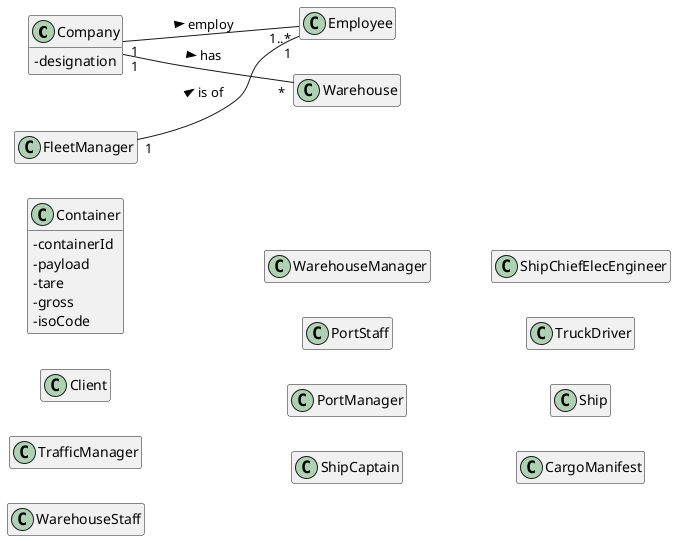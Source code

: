 @startuml

skinparam classAttributeIconSize 0
hide empty methods
hide empty attributes
left to right direction

class Company {
    -designation
}

class Container {
   -containerId
   -payload
   -tare
   -gross
   -isoCode
   /'-isRefrigerated'/
   /'-temperatureKept' - ESTE TALVEZ ADEQUA-SE'/
}

/' Roles '/
class Employee {}

class Client {}

class FleetManager {}

class TrafficManager {}

class WarehouseStaff {}

class WarehouseManager {}

class PortStaff {}

class PortManager {}

class ShipCaptain {}

class ShipChiefElecEngineer {}

class TruckDriver {}
/' End Roles '/

class Ship {}

class CargoManifest {}

class Warehouse {}


Company "1" -- "*" Warehouse : has >
Company "1" -- "1..*" Employee : employ >
FleetManager "1" -- "1" Employee : is of >


/' DÚVIDAS
- Containers can be transported by land or sea - representar?
- checkDigit - Container, para que serve?
- isRefrigerated vai ser um método logo não se representa certo?
- estado do Cargo Manifest




- NÃO ESQUECER DE VER SLIDES ESOFT , USER E ROLE!


- PERGUNTAS AO CLIENTE:
    Atributos das roles/people
'/

@enduml